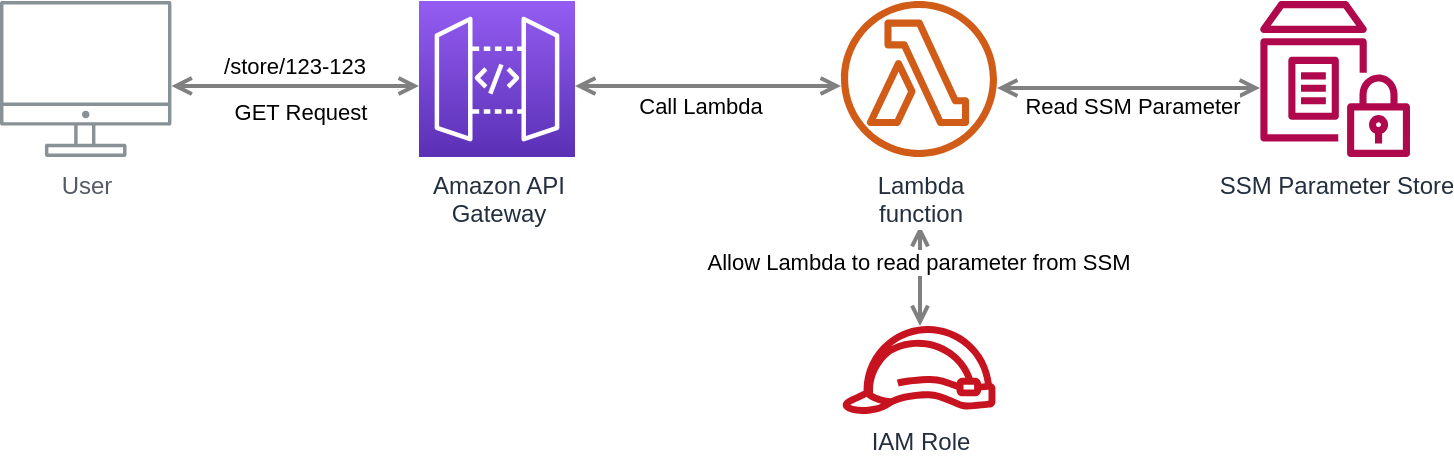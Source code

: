 <mxfile version="20.5.1" type="device"><diagram id="Ht1M8jgEwFfnCIfOTk4-" name="Page-1"><mxGraphModel dx="996" dy="560" grid="1" gridSize="10" guides="1" tooltips="1" connect="1" arrows="1" fold="1" page="1" pageScale="1" pageWidth="1169" pageHeight="827" math="0" shadow="0"><root><mxCell id="0"/><mxCell id="1" parent="0"/><mxCell id="UEzPUAAOIrF-is8g5C7q-128" style="edgeStyle=orthogonalEdgeStyle;rounded=0;orthogonalLoop=1;jettySize=auto;html=1;startArrow=open;startFill=0;endArrow=open;endFill=0;strokeWidth=2;strokeColor=#808080;" parent="1" source="UEzPUAAOIrF-is8g5C7q-109" target="UEzPUAAOIrF-is8g5C7q-114" edge="1"><mxGeometry relative="1" as="geometry"><Array as="points"><mxPoint x="360" y="380"/><mxPoint x="360" y="380"/></Array></mxGeometry></mxCell><mxCell id="k9xwI3wTCZ9r3va28kDm-2" value="GET Request" style="edgeLabel;html=1;align=center;verticalAlign=middle;resizable=0;points=[];" vertex="1" connectable="0" parent="UEzPUAAOIrF-is8g5C7q-128"><mxGeometry x="0.157" relative="1" as="geometry"><mxPoint x="-7" y="13" as="offset"/></mxGeometry></mxCell><mxCell id="k9xwI3wTCZ9r3va28kDm-6" value="/store/123-123" style="edgeLabel;html=1;align=center;verticalAlign=middle;resizable=0;points=[];" vertex="1" connectable="0" parent="UEzPUAAOIrF-is8g5C7q-128"><mxGeometry x="-0.016" relative="1" as="geometry"><mxPoint y="-10" as="offset"/></mxGeometry></mxCell><mxCell id="UEzPUAAOIrF-is8g5C7q-133" style="edgeStyle=orthogonalEdgeStyle;rounded=0;orthogonalLoop=1;jettySize=auto;html=1;startArrow=open;startFill=0;endArrow=open;endFill=0;strokeWidth=2;strokeColor=#808080;" parent="1" source="UEzPUAAOIrF-is8g5C7q-115" target="k9xwI3wTCZ9r3va28kDm-1" edge="1"><mxGeometry relative="1" as="geometry"><Array as="points"><mxPoint x="780" y="381"/><mxPoint x="780" y="381"/></Array><mxPoint x="800.5" y="415.471" as="targetPoint"/></mxGeometry></mxCell><mxCell id="k9xwI3wTCZ9r3va28kDm-5" value="Read SSM Parameter" style="edgeLabel;html=1;align=center;verticalAlign=middle;resizable=0;points=[];" vertex="1" connectable="0" parent="UEzPUAAOIrF-is8g5C7q-133"><mxGeometry x="0.023" y="5" relative="1" as="geometry"><mxPoint y="14" as="offset"/></mxGeometry></mxCell><mxCell id="UEzPUAAOIrF-is8g5C7q-135" style="edgeStyle=orthogonalEdgeStyle;rounded=0;orthogonalLoop=1;jettySize=auto;html=1;startArrow=open;startFill=0;endArrow=open;endFill=0;strokeWidth=2;strokeColor=#808080;" parent="1" target="UEzPUAAOIrF-is8g5C7q-122" edge="1"><mxGeometry relative="1" as="geometry"><Array as="points"><mxPoint x="620" y="480"/><mxPoint x="620" y="480"/></Array><mxPoint x="620" y="450" as="sourcePoint"/></mxGeometry></mxCell><mxCell id="k9xwI3wTCZ9r3va28kDm-4" value="Allow Lambda to read parameter from SSM" style="edgeLabel;html=1;align=center;verticalAlign=middle;resizable=0;points=[];" vertex="1" connectable="0" parent="UEzPUAAOIrF-is8g5C7q-135"><mxGeometry x="-0.29" y="-1" relative="1" as="geometry"><mxPoint as="offset"/></mxGeometry></mxCell><mxCell id="UEzPUAAOIrF-is8g5C7q-142" style="edgeStyle=orthogonalEdgeStyle;rounded=0;orthogonalLoop=1;jettySize=auto;html=1;startArrow=open;startFill=0;endArrow=open;endFill=0;strokeWidth=2;strokeColor=#808080;" parent="1" source="UEzPUAAOIrF-is8g5C7q-114" target="UEzPUAAOIrF-is8g5C7q-115" edge="1"><mxGeometry relative="1" as="geometry"><mxPoint x="457.5" y="386.5" as="sourcePoint"/><mxPoint x="590.5" y="386.5" as="targetPoint"/><Array as="points"><mxPoint x="490" y="380"/><mxPoint x="490" y="380"/></Array></mxGeometry></mxCell><mxCell id="k9xwI3wTCZ9r3va28kDm-3" value="Call Lambda" style="edgeLabel;html=1;align=center;verticalAlign=middle;resizable=0;points=[];" vertex="1" connectable="0" parent="UEzPUAAOIrF-is8g5C7q-142"><mxGeometry x="-0.167" y="3" relative="1" as="geometry"><mxPoint x="7" y="13" as="offset"/></mxGeometry></mxCell><mxCell id="UEzPUAAOIrF-is8g5C7q-109" value="User" style="outlineConnect=0;gradientColor=none;fontColor=#545B64;strokeColor=none;fillColor=#879196;dashed=0;verticalLabelPosition=bottom;verticalAlign=top;align=center;html=1;fontSize=12;fontStyle=0;aspect=fixed;shape=mxgraph.aws4.illustration_desktop;pointerEvents=1;labelBackgroundColor=#ffffff;" parent="1" vertex="1"><mxGeometry x="160" y="337.5" width="85.71" height="78" as="geometry"/></mxCell><mxCell id="UEzPUAAOIrF-is8g5C7q-114" value="Amazon API&lt;br&gt;Gateway&lt;br&gt;" style="outlineConnect=0;fontColor=#232F3E;gradientColor=#945DF2;gradientDirection=north;fillColor=#5A30B5;strokeColor=#ffffff;dashed=0;verticalLabelPosition=bottom;verticalAlign=top;align=center;html=1;fontSize=12;fontStyle=0;aspect=fixed;shape=mxgraph.aws4.resourceIcon;resIcon=mxgraph.aws4.api_gateway;labelBackgroundColor=#ffffff;" parent="1" vertex="1"><mxGeometry x="369.5" y="337.5" width="78" height="78" as="geometry"/></mxCell><mxCell id="UEzPUAAOIrF-is8g5C7q-115" value="Lambda&lt;br&gt;function" style="outlineConnect=0;fontColor=#232F3E;gradientColor=none;fillColor=#D05C17;strokeColor=none;dashed=0;verticalLabelPosition=bottom;verticalAlign=top;align=center;html=1;fontSize=12;fontStyle=0;aspect=fixed;pointerEvents=1;shape=mxgraph.aws4.lambda_function;labelBackgroundColor=#ffffff;" parent="1" vertex="1"><mxGeometry x="580.5" y="337.5" width="78" height="78" as="geometry"/></mxCell><mxCell id="UEzPUAAOIrF-is8g5C7q-122" value="IAM Role" style="outlineConnect=0;fontColor=#232F3E;gradientColor=none;fillColor=#C7131F;strokeColor=none;dashed=0;verticalLabelPosition=bottom;verticalAlign=top;align=center;html=1;fontSize=12;fontStyle=0;aspect=fixed;pointerEvents=1;shape=mxgraph.aws4.role;labelBackgroundColor=#ffffff;" parent="1" vertex="1"><mxGeometry x="580.5" y="500" width="78" height="44" as="geometry"/></mxCell><mxCell id="k9xwI3wTCZ9r3va28kDm-1" value="SSM Parameter Store" style="sketch=0;outlineConnect=0;fontColor=#232F3E;gradientColor=none;fillColor=#B0084D;strokeColor=none;dashed=0;verticalLabelPosition=bottom;verticalAlign=top;align=center;html=1;fontSize=12;fontStyle=0;aspect=fixed;pointerEvents=1;shape=mxgraph.aws4.parameter_store;" vertex="1" parent="1"><mxGeometry x="790" y="337.5" width="75" height="78" as="geometry"/></mxCell></root></mxGraphModel></diagram></mxfile>